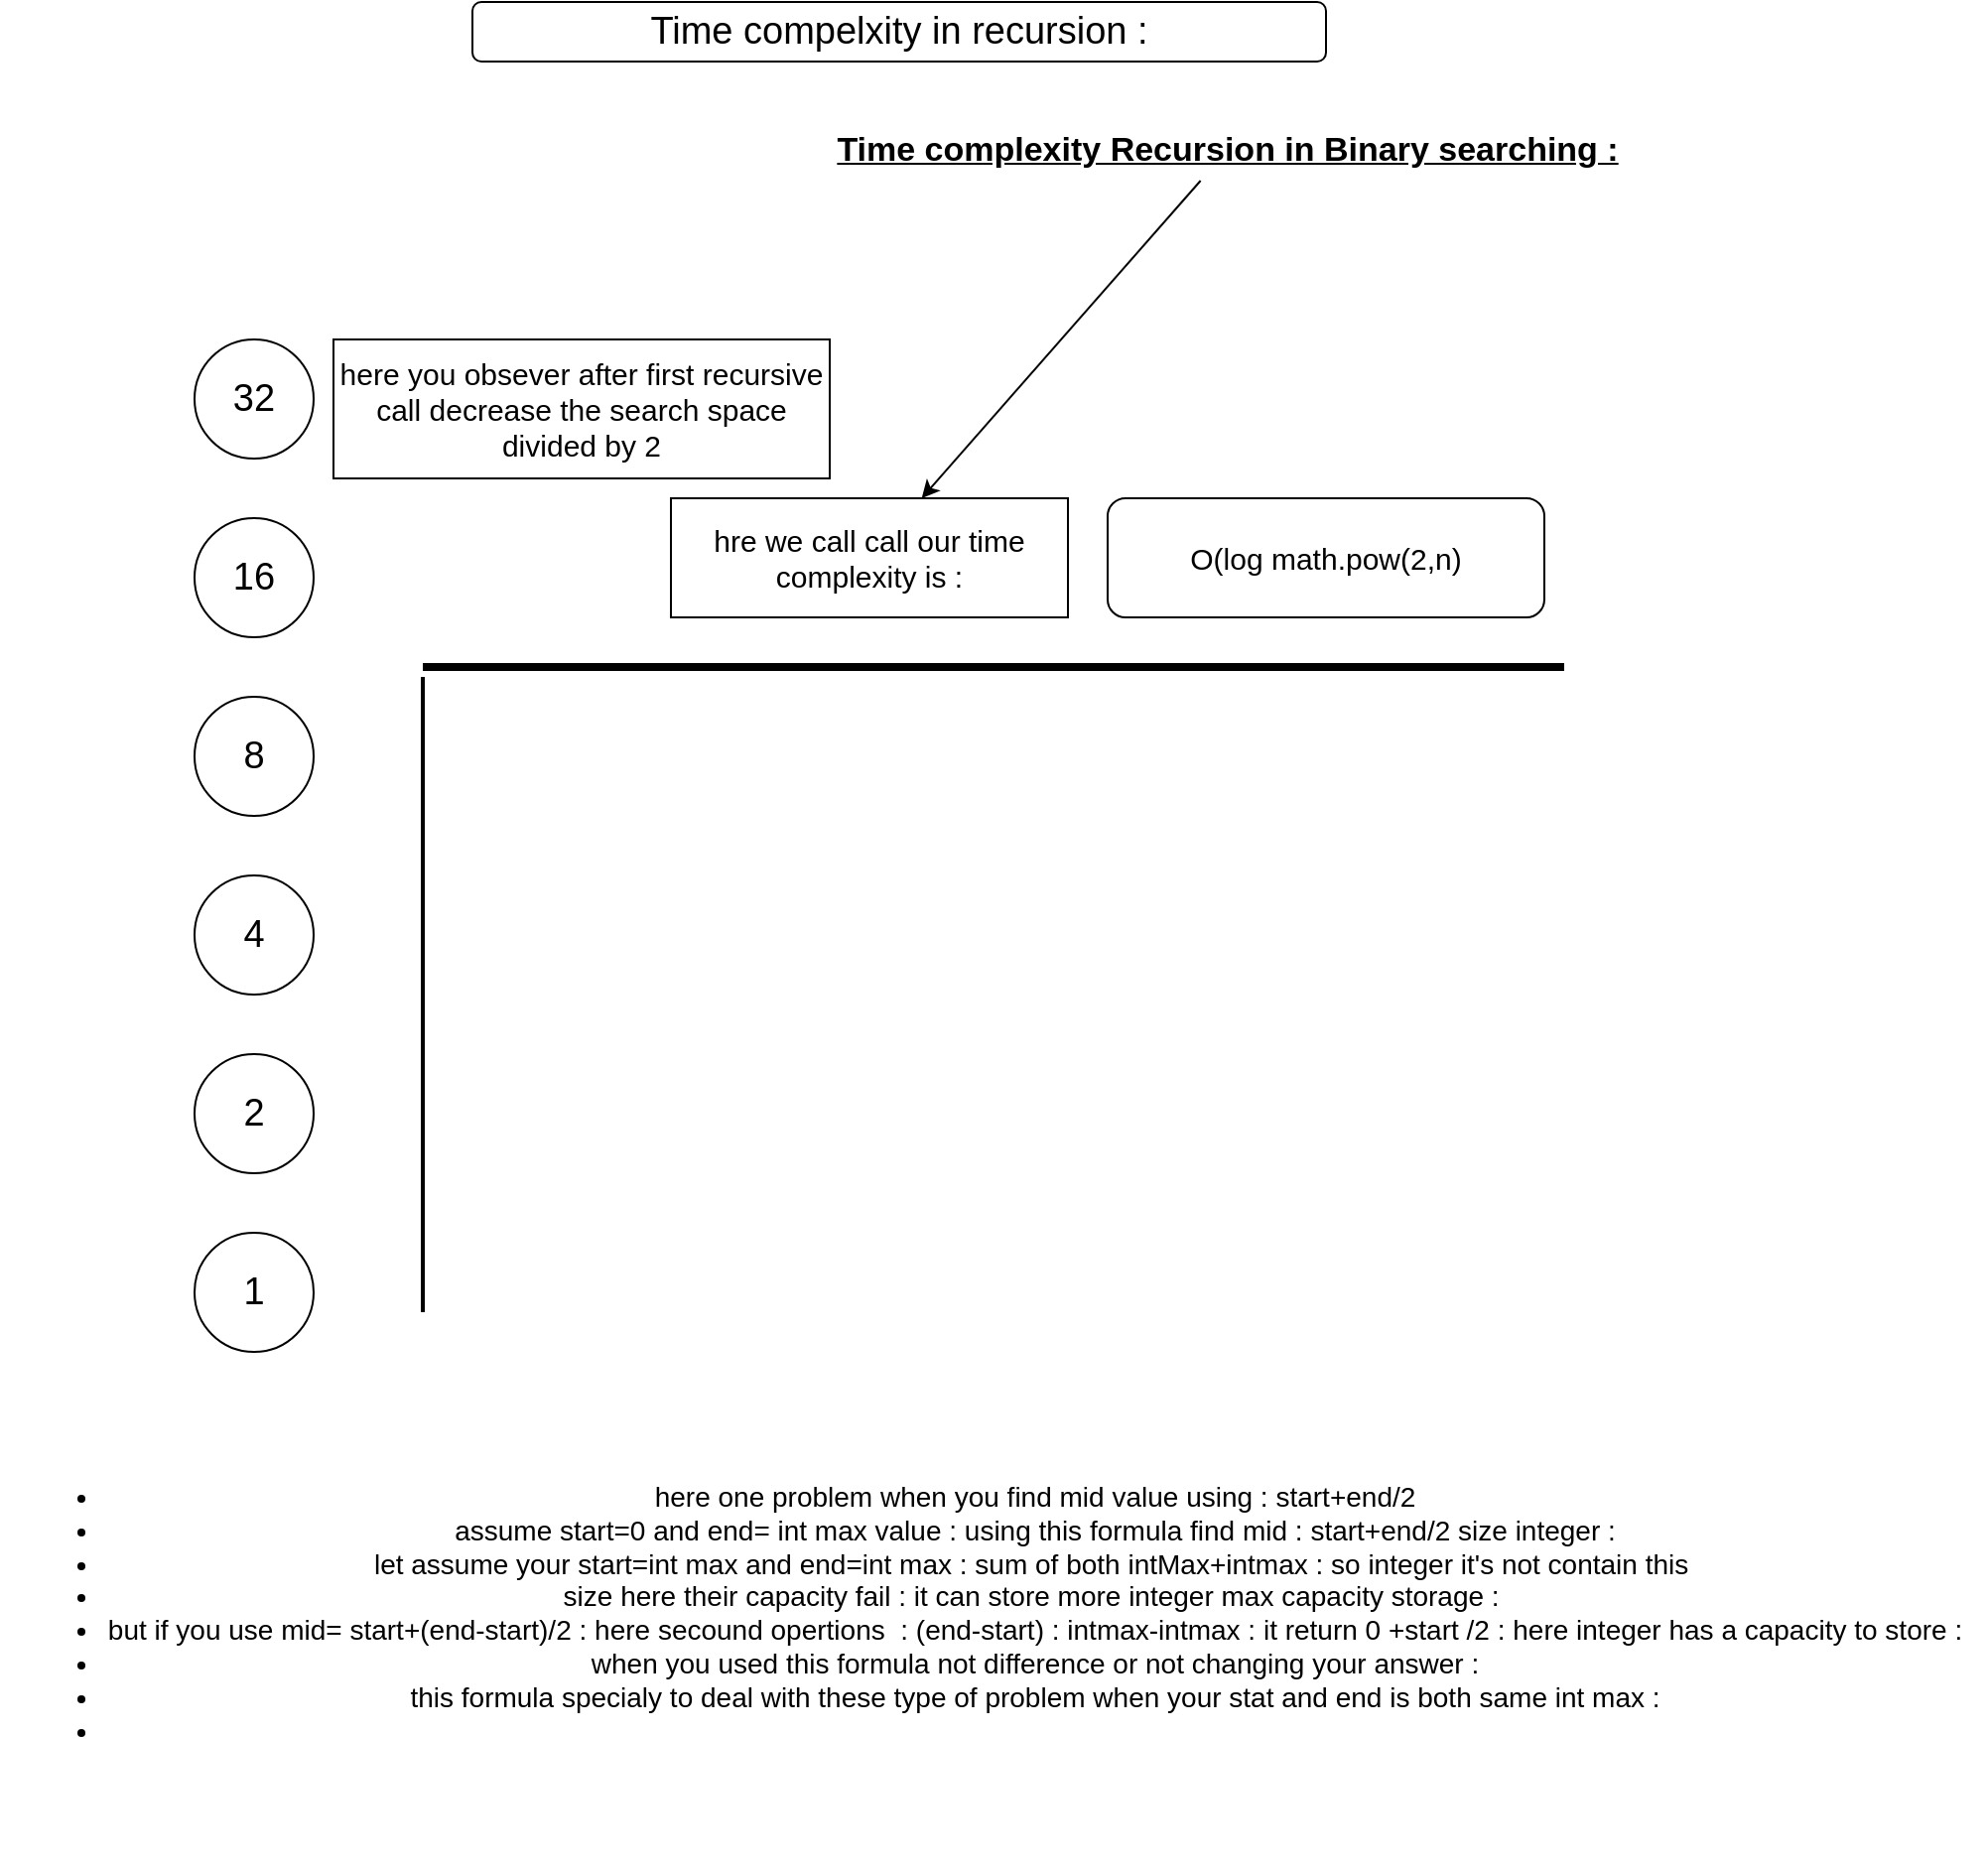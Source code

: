 <mxfile>
    <diagram id="sSvnTln2WhxzCfX_5zcx" name="Page-1">
        <mxGraphModel dx="2103" dy="787" grid="1" gridSize="10" guides="1" tooltips="1" connect="1" arrows="1" fold="1" page="1" pageScale="1" pageWidth="850" pageHeight="1100" math="0" shadow="0">
            <root>
                <mxCell id="0"/>
                <mxCell id="1" parent="0"/>
                <mxCell id="2" value="&lt;font style=&quot;font-size: 19px;&quot;&gt;Time compelxity in recursion :&lt;/font&gt;" style="rounded=1;whiteSpace=wrap;html=1;" vertex="1" parent="1">
                    <mxGeometry x="210" y="30" width="430" height="30" as="geometry"/>
                </mxCell>
                <mxCell id="7" value="1" style="ellipse;whiteSpace=wrap;html=1;aspect=fixed;fontSize=19;" vertex="1" parent="1">
                    <mxGeometry x="70" y="650" width="60" height="60" as="geometry"/>
                </mxCell>
                <mxCell id="8" value="2" style="ellipse;whiteSpace=wrap;html=1;aspect=fixed;fontSize=19;" vertex="1" parent="1">
                    <mxGeometry x="70" y="560" width="60" height="60" as="geometry"/>
                </mxCell>
                <mxCell id="9" value="32" style="ellipse;whiteSpace=wrap;html=1;aspect=fixed;fontSize=19;" vertex="1" parent="1">
                    <mxGeometry x="70" y="200" width="60" height="60" as="geometry"/>
                </mxCell>
                <mxCell id="10" value="16" style="ellipse;whiteSpace=wrap;html=1;aspect=fixed;fontSize=19;" vertex="1" parent="1">
                    <mxGeometry x="70" y="290" width="60" height="60" as="geometry"/>
                </mxCell>
                <mxCell id="11" value="8" style="ellipse;whiteSpace=wrap;html=1;aspect=fixed;fontSize=19;" vertex="1" parent="1">
                    <mxGeometry x="70" y="380" width="60" height="60" as="geometry"/>
                </mxCell>
                <mxCell id="12" value="4" style="ellipse;whiteSpace=wrap;html=1;aspect=fixed;fontSize=19;" vertex="1" parent="1">
                    <mxGeometry x="70" y="470" width="60" height="60" as="geometry"/>
                </mxCell>
                <mxCell id="13" value="here you obsever after first recursive call decrease the search space divided by 2" style="whiteSpace=wrap;html=1;fontSize=15;" vertex="1" parent="1">
                    <mxGeometry x="140" y="200" width="250" height="70" as="geometry"/>
                </mxCell>
                <mxCell id="16" value="" style="edgeStyle=none;html=1;fontSize=15;" edge="1" parent="1" source="14" target="15">
                    <mxGeometry relative="1" as="geometry"/>
                </mxCell>
                <mxCell id="14" value="&lt;b&gt;&lt;font style=&quot;font-size: 17px;&quot;&gt;&lt;u&gt;Time complexity Recursion in Binary searching :&lt;/u&gt;&lt;/font&gt;&lt;/b&gt;" style="text;html=1;align=center;verticalAlign=middle;resizable=0;points=[];autosize=1;strokeColor=none;fillColor=none;fontSize=15;" vertex="1" parent="1">
                    <mxGeometry x="380" y="90" width="420" height="30" as="geometry"/>
                </mxCell>
                <mxCell id="15" value="hre we call call our time complexity is :" style="whiteSpace=wrap;html=1;fontSize=15;" vertex="1" parent="1">
                    <mxGeometry x="310" y="280" width="200" height="60" as="geometry"/>
                </mxCell>
                <mxCell id="17" value="O(log math.pow(2,n)" style="rounded=1;whiteSpace=wrap;html=1;fontSize=15;" vertex="1" parent="1">
                    <mxGeometry x="530" y="280" width="220" height="60" as="geometry"/>
                </mxCell>
                <mxCell id="19" value="" style="line;strokeWidth=2;direction=south;html=1;fontSize=17;" vertex="1" parent="1">
                    <mxGeometry x="180" y="370" width="10" height="320" as="geometry"/>
                </mxCell>
                <mxCell id="20" value="" style="line;strokeWidth=4;html=1;perimeter=backbonePerimeter;points=[];outlineConnect=0;fontSize=17;" vertex="1" parent="1">
                    <mxGeometry x="185" y="360" width="575" height="10" as="geometry"/>
                </mxCell>
                <mxCell id="21" value="&lt;ul style=&quot;font-size: 14px;&quot;&gt;&lt;li style=&quot;font-size: 14px;&quot;&gt;here one problem when you find mid value using : start+end/2&lt;/li&gt;&lt;li style=&quot;font-size: 14px;&quot;&gt;assume start=0 and end= int max value : using this formula find mid : start+end/2 size integer :&lt;/li&gt;&lt;li style=&quot;font-size: 14px;&quot;&gt;let assume your start=int max and end=int max : sum of both intMax+intmax : so integer it's not contain this&amp;nbsp;&lt;/li&gt;&lt;li style=&quot;font-size: 14px;&quot;&gt;size here their capacity fail : it can store more integer max capacity storage :&amp;nbsp;&lt;/li&gt;&lt;li style=&quot;font-size: 14px;&quot;&gt;but if you use mid= start+(end-start)/2 : here secound opertions&amp;nbsp; : (end-start) : intmax-intmax : it return 0 +start /2 : here integer has a capacity to store :&lt;/li&gt;&lt;li style=&quot;font-size: 14px;&quot;&gt;when you used this formula not difference or not changing your answer :&lt;/li&gt;&lt;li style=&quot;font-size: 14px;&quot;&gt;this formula specialy to deal with these type of problem when your stat and end is both same int max :&lt;/li&gt;&lt;li style=&quot;font-size: 14px;&quot;&gt;&lt;br style=&quot;font-size: 14px;&quot;&gt;&lt;/li&gt;&lt;/ul&gt;&lt;div style=&quot;font-size: 14px;&quot;&gt;&lt;br style=&quot;font-size: 14px;&quot;&gt;&lt;/div&gt;" style="text;html=1;align=center;verticalAlign=middle;resizable=0;points=[];autosize=1;strokeColor=none;fillColor=none;fontSize=14;" vertex="1" parent="1">
                    <mxGeometry x="-27.5" y="730" width="1000" height="240" as="geometry"/>
                </mxCell>
            </root>
        </mxGraphModel>
    </diagram>
</mxfile>
